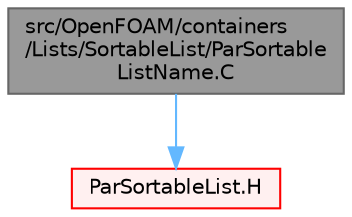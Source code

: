 digraph "src/OpenFOAM/containers/Lists/SortableList/ParSortableListName.C"
{
 // LATEX_PDF_SIZE
  bgcolor="transparent";
  edge [fontname=Helvetica,fontsize=10,labelfontname=Helvetica,labelfontsize=10];
  node [fontname=Helvetica,fontsize=10,shape=box,height=0.2,width=0.4];
  Node1 [id="Node000001",label="src/OpenFOAM/containers\l/Lists/SortableList/ParSortable\lListName.C",height=0.2,width=0.4,color="gray40", fillcolor="grey60", style="filled", fontcolor="black",tooltip=" "];
  Node1 -> Node2 [id="edge1_Node000001_Node000002",color="steelblue1",style="solid",tooltip=" "];
  Node2 [id="Node000002",label="ParSortableList.H",height=0.2,width=0.4,color="red", fillcolor="#FFF0F0", style="filled",URL="$ParSortableList_8H.html",tooltip=" "];
}
